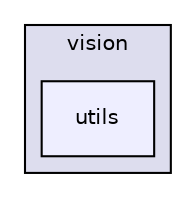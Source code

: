 digraph "/build/FastDeploy/fastdeploy/vision/utils" {
  compound=true
  node [ fontsize="10", fontname="Helvetica"];
  edge [ labelfontsize="10", labelfontname="Helvetica"];
  subgraph clusterdir_e0f97e9c6c2e64a15c9e5b824b806a92 {
    graph [ bgcolor="#ddddee", pencolor="black", label="vision" fontname="Helvetica", fontsize="10", URL="dir_e0f97e9c6c2e64a15c9e5b824b806a92.html"]
  dir_03a3ef11c4f087b89070b648c5f315b2 [shape=box, label="utils", style="filled", fillcolor="#eeeeff", pencolor="black", URL="dir_03a3ef11c4f087b89070b648c5f315b2.html"];
  }
}
